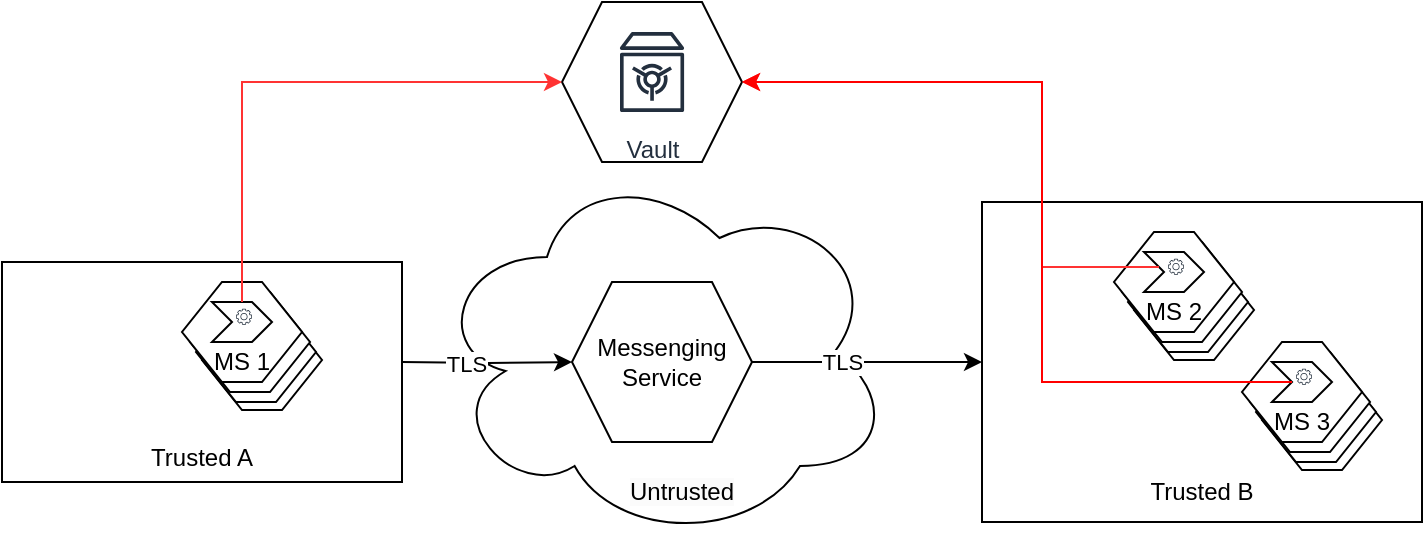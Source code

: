 <mxfile version="20.8.16" type="device"><diagram name="Seite-1" id="growVHR8BYiBOc7cUAq6"><mxGraphModel dx="840" dy="566" grid="1" gridSize="10" guides="1" tooltips="1" connect="1" arrows="1" fold="1" page="1" pageScale="1" pageWidth="1169" pageHeight="827" math="0" shadow="0"><root><mxCell id="0"/><mxCell id="1" parent="0"/><mxCell id="jBLS_RLsKzRC7BivSbQb-107" value="" style="group" vertex="1" connectable="0" parent="1"><mxGeometry x="530" y="140" width="220" height="160" as="geometry"/></mxCell><mxCell id="jBLS_RLsKzRC7BivSbQb-12" value="&lt;br&gt;&lt;br&gt;&lt;br&gt;&lt;br&gt;&lt;br&gt;&lt;br&gt;&lt;br&gt;&lt;br&gt;&lt;br&gt;Trusted B" style="rounded=0;whiteSpace=wrap;html=1;" vertex="1" parent="jBLS_RLsKzRC7BivSbQb-107"><mxGeometry width="220" height="160" as="geometry"/></mxCell><mxCell id="jBLS_RLsKzRC7BivSbQb-97" value="" style="group" vertex="1" connectable="0" parent="jBLS_RLsKzRC7BivSbQb-107"><mxGeometry x="66" y="15" width="70" height="64" as="geometry"/></mxCell><mxCell id="jBLS_RLsKzRC7BivSbQb-95" value="" style="shape=hexagon;perimeter=hexagonPerimeter2;whiteSpace=wrap;html=1;fixedSize=1;" vertex="1" parent="jBLS_RLsKzRC7BivSbQb-97"><mxGeometry x="10" y="14" width="60" height="50" as="geometry"/></mxCell><mxCell id="jBLS_RLsKzRC7BivSbQb-94" value="" style="shape=hexagon;perimeter=hexagonPerimeter2;whiteSpace=wrap;html=1;fixedSize=1;" vertex="1" parent="jBLS_RLsKzRC7BivSbQb-97"><mxGeometry x="7" y="10" width="60" height="50" as="geometry"/></mxCell><mxCell id="jBLS_RLsKzRC7BivSbQb-93" value="" style="shape=hexagon;perimeter=hexagonPerimeter2;whiteSpace=wrap;html=1;fixedSize=1;" vertex="1" parent="jBLS_RLsKzRC7BivSbQb-97"><mxGeometry x="4" y="5" width="60" height="50" as="geometry"/></mxCell><mxCell id="jBLS_RLsKzRC7BivSbQb-96" value="" style="group" vertex="1" connectable="0" parent="jBLS_RLsKzRC7BivSbQb-97"><mxGeometry width="60" height="50" as="geometry"/></mxCell><mxCell id="jBLS_RLsKzRC7BivSbQb-4" value="&lt;br&gt;&lt;br&gt;MS 2" style="shape=hexagon;perimeter=hexagonPerimeter2;whiteSpace=wrap;html=1;fixedSize=1;" vertex="1" parent="jBLS_RLsKzRC7BivSbQb-96"><mxGeometry width="60" height="50" as="geometry"/></mxCell><mxCell id="jBLS_RLsKzRC7BivSbQb-64" value="" style="group" vertex="1" connectable="0" parent="jBLS_RLsKzRC7BivSbQb-96"><mxGeometry x="15" y="10" width="30" height="20" as="geometry"/></mxCell><mxCell id="jBLS_RLsKzRC7BivSbQb-29" value="" style="shape=step;perimeter=stepPerimeter;whiteSpace=wrap;html=1;fixedSize=1;size=10;" vertex="1" parent="jBLS_RLsKzRC7BivSbQb-64"><mxGeometry width="30" height="20" as="geometry"/></mxCell><mxCell id="jBLS_RLsKzRC7BivSbQb-62" value="" style="sketch=0;outlineConnect=0;fontColor=#232F3E;gradientColor=none;fillColor=#232F3D;strokeColor=none;dashed=0;verticalLabelPosition=bottom;verticalAlign=top;align=center;html=1;fontSize=12;fontStyle=0;aspect=fixed;pointerEvents=1;shape=mxgraph.aws4.gear;" vertex="1" parent="jBLS_RLsKzRC7BivSbQb-64"><mxGeometry x="12" y="3.333" width="8" height="8" as="geometry"/></mxCell><mxCell id="jBLS_RLsKzRC7BivSbQb-98" value="" style="group" vertex="1" connectable="0" parent="jBLS_RLsKzRC7BivSbQb-107"><mxGeometry x="130" y="70" width="70" height="64" as="geometry"/></mxCell><mxCell id="jBLS_RLsKzRC7BivSbQb-99" value="" style="shape=hexagon;perimeter=hexagonPerimeter2;whiteSpace=wrap;html=1;fixedSize=1;" vertex="1" parent="jBLS_RLsKzRC7BivSbQb-98"><mxGeometry x="10" y="14" width="60" height="50" as="geometry"/></mxCell><mxCell id="jBLS_RLsKzRC7BivSbQb-100" value="" style="shape=hexagon;perimeter=hexagonPerimeter2;whiteSpace=wrap;html=1;fixedSize=1;" vertex="1" parent="jBLS_RLsKzRC7BivSbQb-98"><mxGeometry x="7" y="10" width="60" height="50" as="geometry"/></mxCell><mxCell id="jBLS_RLsKzRC7BivSbQb-101" value="" style="shape=hexagon;perimeter=hexagonPerimeter2;whiteSpace=wrap;html=1;fixedSize=1;" vertex="1" parent="jBLS_RLsKzRC7BivSbQb-98"><mxGeometry x="4" y="5" width="60" height="50" as="geometry"/></mxCell><mxCell id="jBLS_RLsKzRC7BivSbQb-102" value="" style="group" vertex="1" connectable="0" parent="jBLS_RLsKzRC7BivSbQb-98"><mxGeometry width="60" height="50" as="geometry"/></mxCell><mxCell id="jBLS_RLsKzRC7BivSbQb-103" value="&lt;br&gt;&lt;br&gt;MS 3" style="shape=hexagon;perimeter=hexagonPerimeter2;whiteSpace=wrap;html=1;fixedSize=1;" vertex="1" parent="jBLS_RLsKzRC7BivSbQb-102"><mxGeometry width="60" height="50" as="geometry"/></mxCell><mxCell id="jBLS_RLsKzRC7BivSbQb-104" value="" style="group" vertex="1" connectable="0" parent="jBLS_RLsKzRC7BivSbQb-102"><mxGeometry x="15" y="10" width="30" height="20" as="geometry"/></mxCell><mxCell id="jBLS_RLsKzRC7BivSbQb-105" value="" style="shape=step;perimeter=stepPerimeter;whiteSpace=wrap;html=1;fixedSize=1;size=10;" vertex="1" parent="jBLS_RLsKzRC7BivSbQb-104"><mxGeometry width="30" height="20" as="geometry"/></mxCell><mxCell id="jBLS_RLsKzRC7BivSbQb-106" value="" style="sketch=0;outlineConnect=0;fontColor=#232F3E;gradientColor=none;fillColor=#232F3D;strokeColor=none;dashed=0;verticalLabelPosition=bottom;verticalAlign=top;align=center;html=1;fontSize=12;fontStyle=0;aspect=fixed;pointerEvents=1;shape=mxgraph.aws4.gear;" vertex="1" parent="jBLS_RLsKzRC7BivSbQb-104"><mxGeometry x="12" y="3.333" width="8" height="8" as="geometry"/></mxCell><mxCell id="jBLS_RLsKzRC7BivSbQb-1" value="" style="ellipse;shape=cloud;whiteSpace=wrap;html=1;" vertex="1" parent="1"><mxGeometry x="255" y="120" width="230" height="190" as="geometry"/></mxCell><mxCell id="jBLS_RLsKzRC7BivSbQb-10" value="Messenging&lt;br&gt;Service" style="shape=hexagon;perimeter=hexagonPerimeter2;whiteSpace=wrap;html=1;fixedSize=1;" vertex="1" parent="1"><mxGeometry x="325" y="180" width="90" height="80" as="geometry"/></mxCell><mxCell id="jBLS_RLsKzRC7BivSbQb-19" value="&lt;span style=&quot;color: rgb(0, 0, 0); font-family: Helvetica; font-size: 12px; font-style: normal; font-variant-ligatures: normal; font-variant-caps: normal; font-weight: 400; letter-spacing: normal; orphans: 2; text-align: center; text-indent: 0px; text-transform: none; widows: 2; word-spacing: 0px; -webkit-text-stroke-width: 0px; background-color: rgb(251, 251, 251); text-decoration-thickness: initial; text-decoration-style: initial; text-decoration-color: initial; float: none; display: inline !important;&quot;&gt;Untrusted&lt;/span&gt;" style="text;html=1;strokeColor=none;fillColor=none;align=center;verticalAlign=middle;whiteSpace=wrap;rounded=0;" vertex="1" parent="1"><mxGeometry x="350" y="270" width="60" height="30" as="geometry"/></mxCell><mxCell id="jBLS_RLsKzRC7BivSbQb-24" style="edgeStyle=orthogonalEdgeStyle;rounded=0;orthogonalLoop=1;jettySize=auto;html=1;entryX=0;entryY=0.5;entryDx=0;entryDy=0;" edge="1" parent="1" target="jBLS_RLsKzRC7BivSbQb-10"><mxGeometry relative="1" as="geometry"><mxPoint x="240" y="220" as="sourcePoint"/></mxGeometry></mxCell><mxCell id="jBLS_RLsKzRC7BivSbQb-25" value="TLS" style="edgeLabel;html=1;align=center;verticalAlign=middle;resizable=0;points=[];" vertex="1" connectable="0" parent="jBLS_RLsKzRC7BivSbQb-24"><mxGeometry x="-0.267" relative="1" as="geometry"><mxPoint as="offset"/></mxGeometry></mxCell><mxCell id="jBLS_RLsKzRC7BivSbQb-49" value="" style="group" vertex="1" connectable="0" parent="1"><mxGeometry x="320" y="40" width="90" height="80" as="geometry"/></mxCell><mxCell id="jBLS_RLsKzRC7BivSbQb-45" value="Vault&lt;br&gt;" style="shape=hexagon;perimeter=hexagonPerimeter2;whiteSpace=wrap;html=1;fixedSize=1;" vertex="1" parent="jBLS_RLsKzRC7BivSbQb-49"><mxGeometry width="90" height="80" as="geometry"/></mxCell><mxCell id="jBLS_RLsKzRC7BivSbQb-47" value="Vault" style="sketch=0;outlineConnect=0;fontColor=#232F3E;gradientColor=none;strokeColor=#232F3E;fillColor=#ffffff;dashed=0;verticalLabelPosition=bottom;verticalAlign=top;align=center;html=1;fontSize=12;fontStyle=0;aspect=fixed;shape=mxgraph.aws4.resourceIcon;resIcon=mxgraph.aws4.vault;" vertex="1" parent="jBLS_RLsKzRC7BivSbQb-49"><mxGeometry x="20" y="10" width="50" height="50" as="geometry"/></mxCell><mxCell id="jBLS_RLsKzRC7BivSbQb-6" style="edgeStyle=orthogonalEdgeStyle;rounded=0;orthogonalLoop=1;jettySize=auto;html=1;exitX=1;exitY=0.5;exitDx=0;exitDy=0;" edge="1" parent="1" source="jBLS_RLsKzRC7BivSbQb-10" target="jBLS_RLsKzRC7BivSbQb-12"><mxGeometry relative="1" as="geometry"><mxPoint x="540" y="220" as="targetPoint"/><Array as="points"><mxPoint x="530" y="220"/><mxPoint x="530" y="220"/></Array></mxGeometry></mxCell><mxCell id="jBLS_RLsKzRC7BivSbQb-14" value="TLS" style="edgeLabel;html=1;align=center;verticalAlign=middle;resizable=0;points=[];" vertex="1" connectable="0" parent="jBLS_RLsKzRC7BivSbQb-6"><mxGeometry x="-0.23" relative="1" as="geometry"><mxPoint as="offset"/></mxGeometry></mxCell><mxCell id="jBLS_RLsKzRC7BivSbQb-46" style="edgeStyle=orthogonalEdgeStyle;rounded=0;orthogonalLoop=1;jettySize=auto;html=1;strokeColor=#FF3333;exitX=0;exitY=0.25;exitDx=0;exitDy=0;" edge="1" parent="1" source="jBLS_RLsKzRC7BivSbQb-29" target="jBLS_RLsKzRC7BivSbQb-45"><mxGeometry relative="1" as="geometry"><mxPoint x="550" y="100" as="sourcePoint"/><Array as="points"><mxPoint x="560" y="173"/><mxPoint x="560" y="80"/></Array></mxGeometry></mxCell><mxCell id="jBLS_RLsKzRC7BivSbQb-61" style="edgeStyle=orthogonalEdgeStyle;rounded=0;orthogonalLoop=1;jettySize=auto;html=1;entryX=1;entryY=0.5;entryDx=0;entryDy=0;strokeColor=#FF0000;exitX=0;exitY=0.5;exitDx=0;exitDy=0;" edge="1" parent="1" source="jBLS_RLsKzRC7BivSbQb-105" target="jBLS_RLsKzRC7BivSbQb-45"><mxGeometry relative="1" as="geometry"><Array as="points"><mxPoint x="560" y="230"/><mxPoint x="560" y="80"/></Array></mxGeometry></mxCell><mxCell id="jBLS_RLsKzRC7BivSbQb-119" value="" style="group" vertex="1" connectable="0" parent="1"><mxGeometry x="40" y="170" width="200" height="110" as="geometry"/></mxCell><mxCell id="jBLS_RLsKzRC7BivSbQb-11" value="&lt;br&gt;&lt;br&gt;&lt;br&gt;&lt;br&gt;&lt;br&gt;&lt;br&gt;Trusted A" style="rounded=0;whiteSpace=wrap;html=1;" vertex="1" parent="jBLS_RLsKzRC7BivSbQb-119"><mxGeometry width="200" height="110" as="geometry"/></mxCell><mxCell id="jBLS_RLsKzRC7BivSbQb-108" value="" style="group" vertex="1" connectable="0" parent="jBLS_RLsKzRC7BivSbQb-119"><mxGeometry x="90" y="10" width="70" height="64" as="geometry"/></mxCell><mxCell id="jBLS_RLsKzRC7BivSbQb-109" value="" style="shape=hexagon;perimeter=hexagonPerimeter2;whiteSpace=wrap;html=1;fixedSize=1;" vertex="1" parent="jBLS_RLsKzRC7BivSbQb-108"><mxGeometry x="10" y="14" width="60" height="50" as="geometry"/></mxCell><mxCell id="jBLS_RLsKzRC7BivSbQb-110" value="" style="shape=hexagon;perimeter=hexagonPerimeter2;whiteSpace=wrap;html=1;fixedSize=1;" vertex="1" parent="jBLS_RLsKzRC7BivSbQb-108"><mxGeometry x="7" y="10" width="60" height="50" as="geometry"/></mxCell><mxCell id="jBLS_RLsKzRC7BivSbQb-111" value="" style="shape=hexagon;perimeter=hexagonPerimeter2;whiteSpace=wrap;html=1;fixedSize=1;" vertex="1" parent="jBLS_RLsKzRC7BivSbQb-108"><mxGeometry x="4" y="5" width="60" height="50" as="geometry"/></mxCell><mxCell id="jBLS_RLsKzRC7BivSbQb-112" value="" style="group" vertex="1" connectable="0" parent="jBLS_RLsKzRC7BivSbQb-108"><mxGeometry width="60" height="50" as="geometry"/></mxCell><mxCell id="jBLS_RLsKzRC7BivSbQb-113" value="&lt;br&gt;&lt;br&gt;MS 1" style="shape=hexagon;perimeter=hexagonPerimeter2;whiteSpace=wrap;html=1;fixedSize=1;" vertex="1" parent="jBLS_RLsKzRC7BivSbQb-112"><mxGeometry width="60" height="50" as="geometry"/></mxCell><mxCell id="jBLS_RLsKzRC7BivSbQb-114" value="" style="group" vertex="1" connectable="0" parent="jBLS_RLsKzRC7BivSbQb-112"><mxGeometry x="15" y="10" width="30" height="20" as="geometry"/></mxCell><mxCell id="jBLS_RLsKzRC7BivSbQb-115" value="" style="shape=step;perimeter=stepPerimeter;whiteSpace=wrap;html=1;fixedSize=1;size=10;" vertex="1" parent="jBLS_RLsKzRC7BivSbQb-114"><mxGeometry width="30" height="20" as="geometry"/></mxCell><mxCell id="jBLS_RLsKzRC7BivSbQb-116" value="" style="sketch=0;outlineConnect=0;fontColor=#232F3E;gradientColor=none;fillColor=#232F3D;strokeColor=none;dashed=0;verticalLabelPosition=bottom;verticalAlign=top;align=center;html=1;fontSize=12;fontStyle=0;aspect=fixed;pointerEvents=1;shape=mxgraph.aws4.gear;" vertex="1" parent="jBLS_RLsKzRC7BivSbQb-114"><mxGeometry x="12" y="3.333" width="8" height="8" as="geometry"/></mxCell><mxCell id="jBLS_RLsKzRC7BivSbQb-40" style="edgeStyle=orthogonalEdgeStyle;rounded=0;orthogonalLoop=1;jettySize=auto;html=1;fillColor=#f8cecc;strokeColor=#FF3333;entryX=0;entryY=0.5;entryDx=0;entryDy=0;exitX=0.5;exitY=0;exitDx=0;exitDy=0;" edge="1" parent="1" source="jBLS_RLsKzRC7BivSbQb-115" target="jBLS_RLsKzRC7BivSbQb-45"><mxGeometry relative="1" as="geometry"><mxPoint x="200" y="190" as="sourcePoint"/><mxPoint x="300" y="460" as="targetPoint"/><Array as="points"><mxPoint x="160" y="80"/></Array></mxGeometry></mxCell></root></mxGraphModel></diagram></mxfile>
